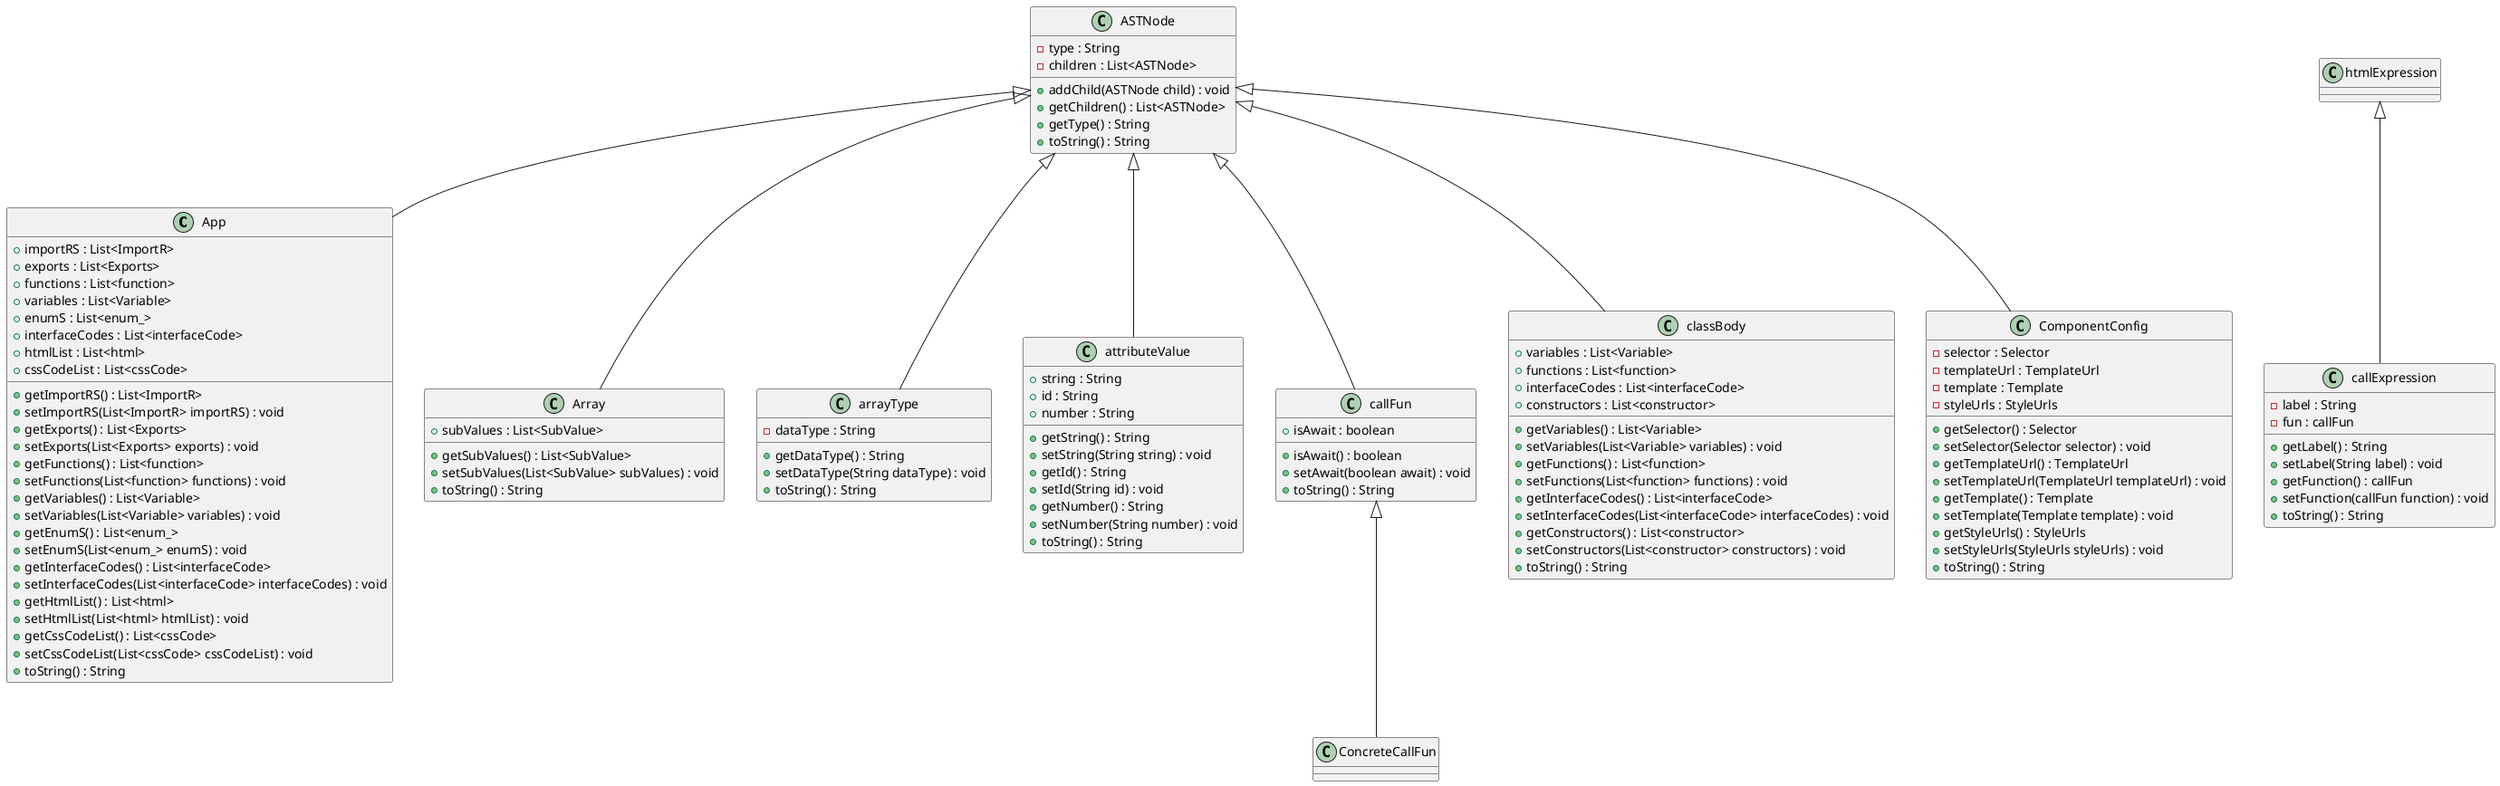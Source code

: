 @startuml
class App {
    + importRS : List<ImportR>
    + exports : List<Exports>
    + functions : List<function>
    + variables : List<Variable>
    + enumS : List<enum_>
    + interfaceCodes : List<interfaceCode>
    + htmlList : List<html>
    + cssCodeList : List<cssCode>
    + getImportRS() : List<ImportR>
    + setImportRS(List<ImportR> importRS) : void
    + getExports() : List<Exports>
    + setExports(List<Exports> exports) : void
    + getFunctions() : List<function>
    + setFunctions(List<function> functions) : void
    + getVariables() : List<Variable>
    + setVariables(List<Variable> variables) : void
    + getEnumS() : List<enum_>
    + setEnumS(List<enum_> enumS) : void
    + getInterfaceCodes() : List<interfaceCode>
    + setInterfaceCodes(List<interfaceCode> interfaceCodes) : void
    + getHtmlList() : List<html>
    + setHtmlList(List<html> htmlList) : void
    + getCssCodeList() : List<cssCode>
    + setCssCodeList(List<cssCode> cssCodeList) : void
    + toString() : String
}
ASTNode <|-- App
class Array {
    + subValues : List<SubValue>
    + getSubValues() : List<SubValue>
    + setSubValues(List<SubValue> subValues) : void
    + toString() : String
}
ASTNode <|-- Array
class arrayType {
    - dataType : String
    + getDataType() : String
    + setDataType(String dataType) : void
    + toString() : String
}
ASTNode <|-- arrayType
class ASTNode {
    - type : String
    - children : List<ASTNode>
    + addChild(ASTNode child) : void
    + getChildren() : List<ASTNode>
    + getType() : String
    + toString() : String
}
class attributeValue {
    + string : String
    + id : String
    + number : String
    + getString() : String
    + setString(String string) : void
    + getId() : String
    + setId(String id) : void
    + getNumber() : String
    + setNumber(String number) : void
    + toString() : String
}
ASTNode <|-- attributeValue
class callExpression {
    - label : String
    - fun : callFun
    + getLabel() : String
    + setLabel(String label) : void
    + getFunction() : callFun
    + setFunction(callFun function) : void
    + toString() : String
}
htmlExpression <|-- callExpression
class callFun {
    + isAwait : boolean
    + isAwait() : boolean
    + setAwait(boolean await) : void
    + toString() : String
}
ASTNode <|-- callFun
class classBody {
    + variables : List<Variable>
    + functions : List<function>
    + interfaceCodes : List<interfaceCode>
    + constructors : List<constructor>
    + getVariables() : List<Variable>
    + setVariables(List<Variable> variables) : void
    + getFunctions() : List<function>
    + setFunctions(List<function> functions) : void
    + getInterfaceCodes() : List<interfaceCode>
    + setInterfaceCodes(List<interfaceCode> interfaceCodes) : void
    + getConstructors() : List<constructor>
    + setConstructors(List<constructor> constructors) : void
    + toString() : String
}
ASTNode <|-- classBody
class ComponentConfig {
    - selector : Selector
    - templateUrl : TemplateUrl
    - template : Template
    - styleUrls : StyleUrls
    + getSelector() : Selector
    + setSelector(Selector selector) : void
    + getTemplateUrl() : TemplateUrl
    + setTemplateUrl(TemplateUrl templateUrl) : void
    + getTemplate() : Template
    + setTemplate(Template template) : void
    + getStyleUrls() : StyleUrls
    + setStyleUrls(StyleUrls styleUrls) : void
    + toString() : String
}
ASTNode <|-- ComponentConfig
class ConcreteCallFun {
}
callFun <|-- ConcreteCallFun
@enduml
